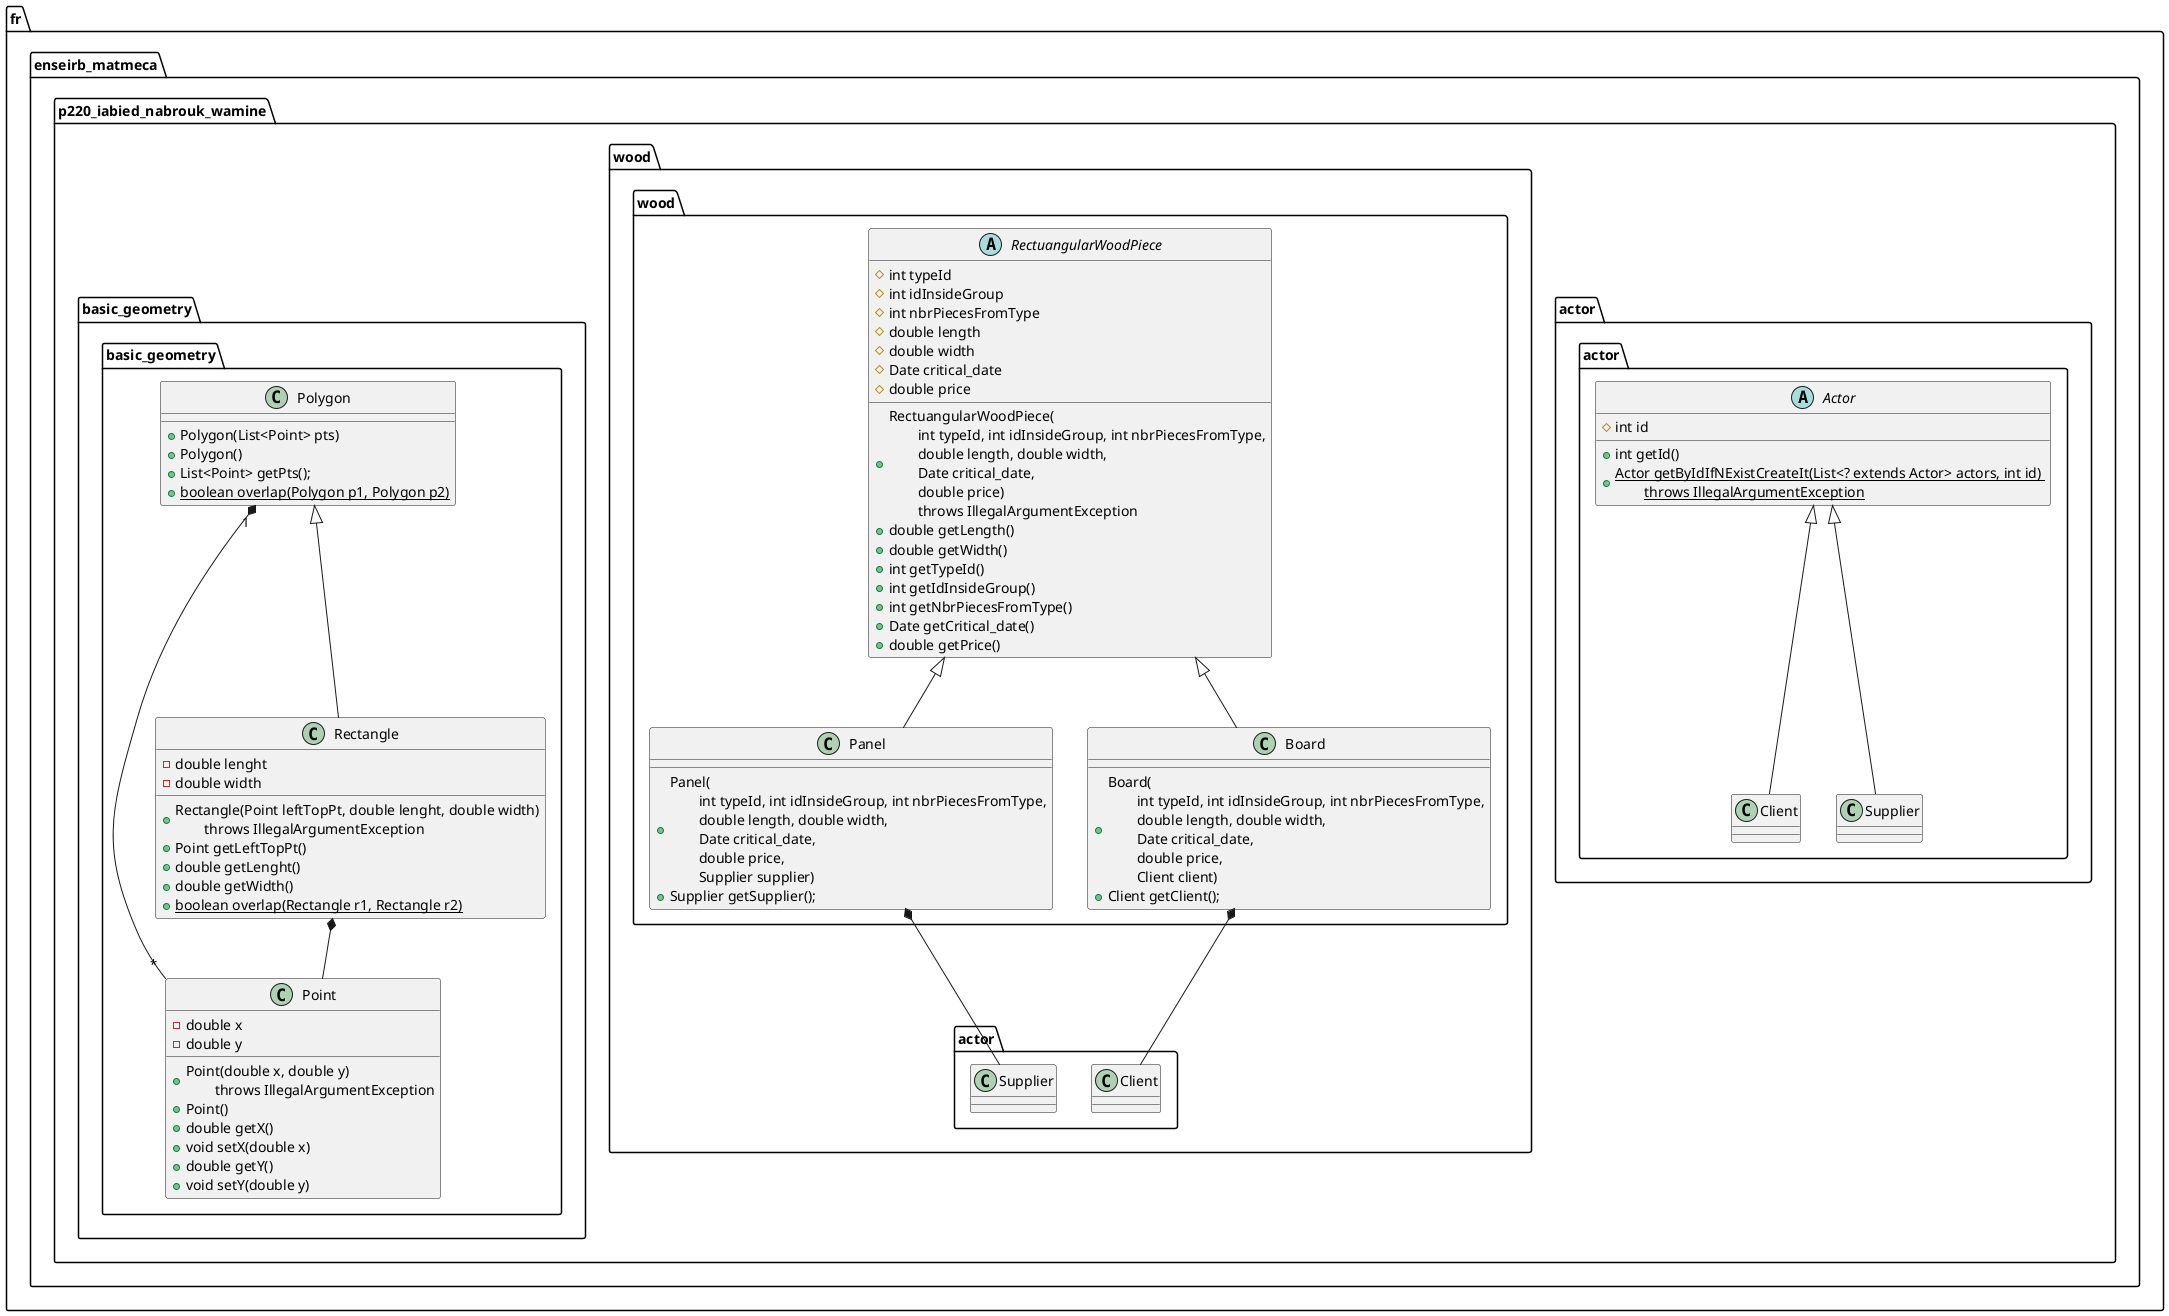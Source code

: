 @startuml uml

package "fr.enseirb_matmeca.p220_iabied_nabrouk_wamine"{

    package "actor"{

        abstract class actor.Actor{
            # int id

            + int getId()
            + {static} Actor getByIdIfNExistCreateIt(List<? extends Actor> actors, int id) \n\tthrows IllegalArgumentException
        }

        class actor.Client{

        }

        class actor.Supplier{
            
        }

        actor.Actor <|-- actor.Client
        actor.Actor <|-- actor.Supplier

    }

    package "wood"{

        abstract class wood.RectuangularWoodPiece {

            # int typeId
            # int idInsideGroup
            # int nbrPiecesFromType
            # double length
            # double width
            # Date critical_date
            # double price

            + RectuangularWoodPiece(\n\tint typeId, int idInsideGroup, int nbrPiecesFromType,\n\tdouble length, double width,\n\tDate critical_date,\n\tdouble price)\n\tthrows IllegalArgumentException
            + double getLength()
            + double getWidth()
            + int getTypeId()
            + int getIdInsideGroup()
            + int getNbrPiecesFromType()
            + Date getCritical_date()
            + double getPrice()

        }

        class wood.Panel {
            + Panel(\n\tint typeId, int idInsideGroup, int nbrPiecesFromType,\n\tdouble length, double width,\n\tDate critical_date,\n\tdouble price,\n\tSupplier supplier)
            + Supplier getSupplier();
        }
        wood.Panel *-- actor.Supplier

        class wood.Board {
            + Board(\n\tint typeId, int idInsideGroup, int nbrPiecesFromType,\n\tdouble length, double width,\n\tDate critical_date,\n\tdouble price,\n\tClient client)
            + Client getClient();
        }
        wood.Board *-- actor.Client

        wood.RectuangularWoodPiece <|-- wood.Panel
        wood.RectuangularWoodPiece <|-- wood.Board

    }

    package "basic_geometry"{

        class basic_geometry.Point {

            - double x
            - double y

            + Point(double x, double y)\n\tthrows IllegalArgumentException
            + Point()
            + double getX()
            + void setX(double x)
            + double getY()
            + void setY(double y)

        }

        class basic_geometry.Polygon {

            + Polygon(List<Point> pts)
            + Polygon()
            + List<Point> getPts();
            + {static} boolean overlap(Polygon p1, Polygon p2)

        }
        basic_geometry.Polygon "1" *-- "*" basic_geometry.Point

        class basic_geometry.Rectangle {

            - double lenght
            - double width
            
            + Rectangle(Point leftTopPt, double lenght, double width)\n\tthrows IllegalArgumentException
            + Point getLeftTopPt()
            + double getLenght()
            + double getWidth()
            + {static} boolean overlap(Rectangle r1, Rectangle r2)
        }
        basic_geometry.Rectangle *-- basic_geometry.Point

        basic_geometry.Polygon <|-- basic_geometry.Rectangle

    }

}


@enduml